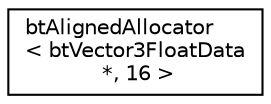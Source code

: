 digraph "Graphical Class Hierarchy"
{
  edge [fontname="Helvetica",fontsize="10",labelfontname="Helvetica",labelfontsize="10"];
  node [fontname="Helvetica",fontsize="10",shape=record];
  rankdir="LR";
  Node1 [label="btAlignedAllocator\l\< btVector3FloatData\l *, 16 \>",height=0.2,width=0.4,color="black", fillcolor="white", style="filled",URL="$classbt_aligned_allocator.html"];
}
